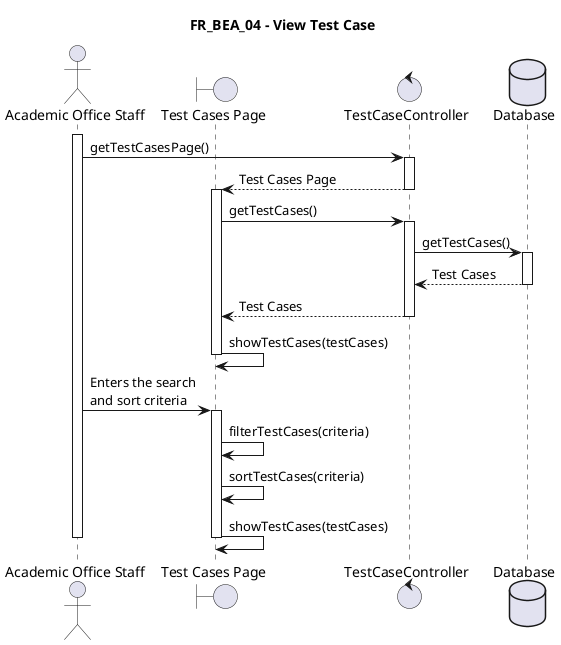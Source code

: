 @startuml FR_BEA_04
title FR_BEA_04 - View Test Case
skinparam maxMessageSize 125

actor "Academic Office Staff" as eu
boundary "Test Cases Page" as fe
control "TestCaseController" as ct
database "Database" as db

activate eu

eu -> ct ++ : getTestCasesPage()
ct --> fe -- : Test Cases Page

activate fe
fe -> ct ++ : getTestCases()
ct -> db ++ : getTestCases()
db --> ct -- : Test Cases
ct --> fe -- : Test Cases
fe -> fe -- : showTestCases(testCases)

eu -> fe ++ : Enters the search and sort criteria
fe -> fe : filterTestCases(criteria)
fe -> fe : sortTestCases(criteria)
fe -> fe -- : showTestCases(testCases)

deactivate eu

@enduml